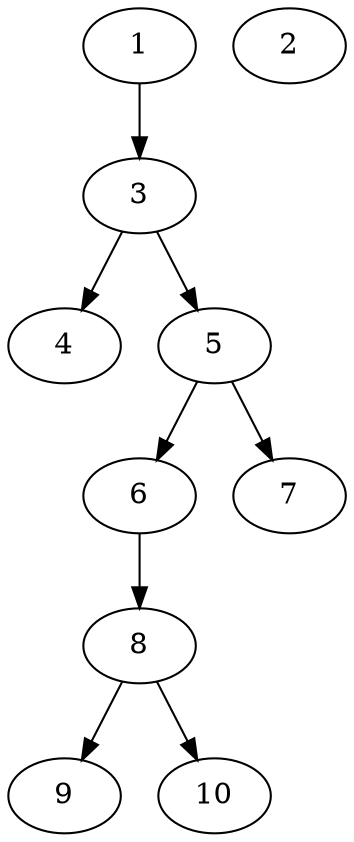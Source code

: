// DAG (tier=1-easy, mode=data, n=10, ccr=0.317, fat=0.351, density=0.271, regular=0.734, jump=0.040, mindata=1048576, maxdata=8388608)
// DAG automatically generated by daggen at Sun Aug 24 16:33:33 2025
// /home/ermia/Project/Environments/daggen/bin/daggen --dot --ccr 0.317 --fat 0.351 --regular 0.734 --density 0.271 --jump 0.040 --mindata 1048576 --maxdata 8388608 -n 10 
digraph G {
  1 [size="3278915178689646", alpha="0.09", expect_size="1639457589344823"]
  1 -> 3 [size ="158806424158208"]
  2 [size="5276739235422488", alpha="0.14", expect_size="2638369617711244"]
  3 [size="41897031316190792", alpha="0.08", expect_size="20948515658095396"]
  3 -> 4 [size ="17807748104192"]
  3 -> 5 [size ="17807748104192"]
  4 [size="3696123165399364", alpha="0.19", expect_size="1848061582699682"]
  5 [size="295299001283071744", alpha="0.15", expect_size="147649500641535872"]
  5 -> 6 [size ="249620017971200"]
  5 -> 7 [size ="249620017971200"]
  6 [size="3914986650707485", alpha="0.07", expect_size="1957493325353742"]
  6 -> 8 [size ="70840418828288"]
  7 [size="5409372891471124", alpha="0.04", expect_size="2704686445735562"]
  8 [size="2543170316441400", alpha="0.16", expect_size="1271585158220700"]
  8 -> 9 [size ="105122680012800"]
  8 -> 10 [size ="105122680012800"]
  9 [size="4160535846869392", alpha="0.02", expect_size="2080267923434696"]
  10 [size="3839535135648188", alpha="0.11", expect_size="1919767567824094"]
}